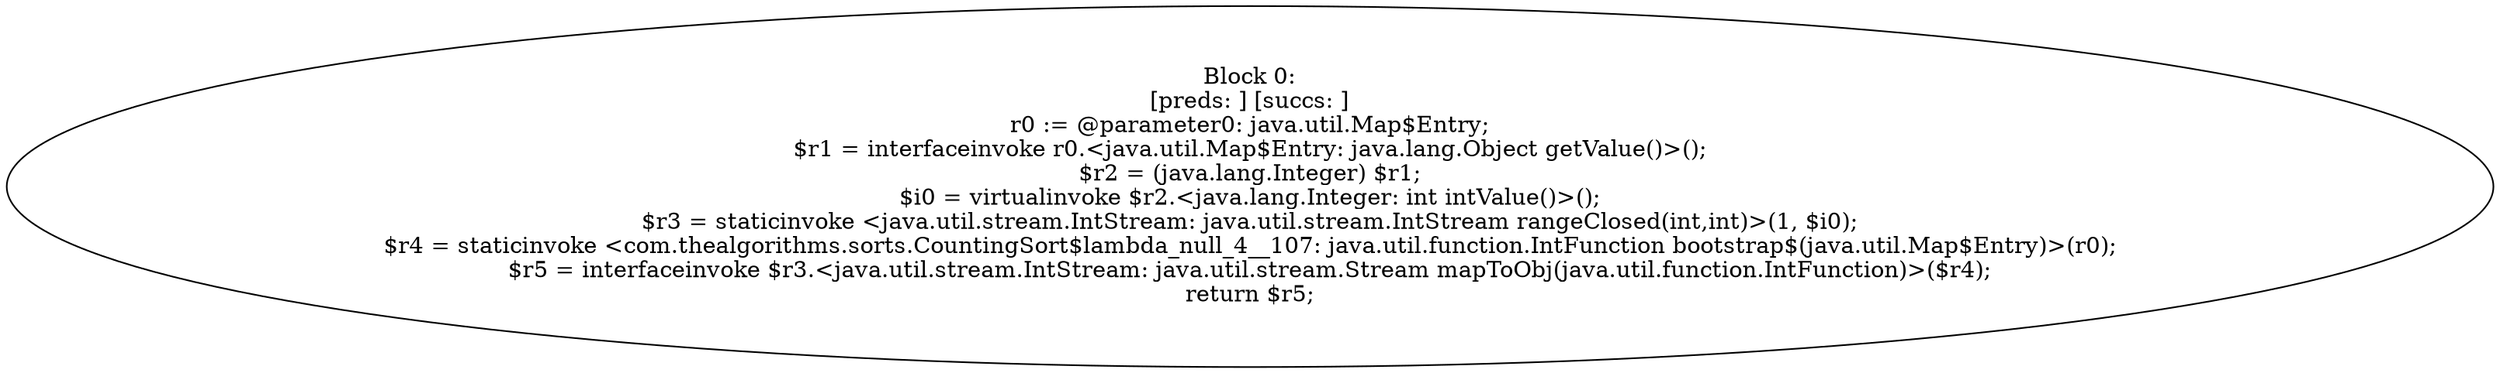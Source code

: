 digraph "unitGraph" {
    "Block 0:
[preds: ] [succs: ]
r0 := @parameter0: java.util.Map$Entry;
$r1 = interfaceinvoke r0.<java.util.Map$Entry: java.lang.Object getValue()>();
$r2 = (java.lang.Integer) $r1;
$i0 = virtualinvoke $r2.<java.lang.Integer: int intValue()>();
$r3 = staticinvoke <java.util.stream.IntStream: java.util.stream.IntStream rangeClosed(int,int)>(1, $i0);
$r4 = staticinvoke <com.thealgorithms.sorts.CountingSort$lambda_null_4__107: java.util.function.IntFunction bootstrap$(java.util.Map$Entry)>(r0);
$r5 = interfaceinvoke $r3.<java.util.stream.IntStream: java.util.stream.Stream mapToObj(java.util.function.IntFunction)>($r4);
return $r5;
"
}
